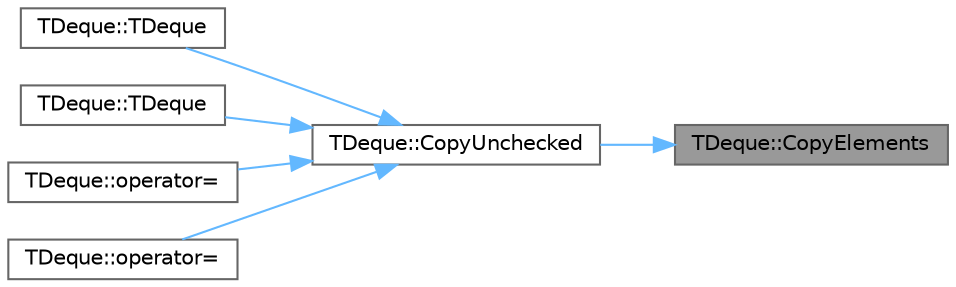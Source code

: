 digraph "TDeque::CopyElements"
{
 // INTERACTIVE_SVG=YES
 // LATEX_PDF_SIZE
  bgcolor="transparent";
  edge [fontname=Helvetica,fontsize=10,labelfontname=Helvetica,labelfontsize=10];
  node [fontname=Helvetica,fontsize=10,shape=box,height=0.2,width=0.4];
  rankdir="RL";
  Node1 [id="Node000001",label="TDeque::CopyElements",height=0.2,width=0.4,color="gray40", fillcolor="grey60", style="filled", fontcolor="black",tooltip=" "];
  Node1 -> Node2 [id="edge1_Node000001_Node000002",dir="back",color="steelblue1",style="solid",tooltip=" "];
  Node2 [id="Node000002",label="TDeque::CopyUnchecked",height=0.2,width=0.4,color="grey40", fillcolor="white", style="filled",URL="$dd/df8/classTDeque.html#a82bcbd0e06f1f69fa0e5d2dcf9670307",tooltip=" "];
  Node2 -> Node3 [id="edge2_Node000002_Node000003",dir="back",color="steelblue1",style="solid",tooltip=" "];
  Node3 [id="Node000003",label="TDeque::TDeque",height=0.2,width=0.4,color="grey40", fillcolor="white", style="filled",URL="$dd/df8/classTDeque.html#a9f3867ffaf4f49edb2b73441462882f3",tooltip=" "];
  Node2 -> Node4 [id="edge3_Node000002_Node000004",dir="back",color="steelblue1",style="solid",tooltip=" "];
  Node4 [id="Node000004",label="TDeque::TDeque",height=0.2,width=0.4,color="grey40", fillcolor="white", style="filled",URL="$dd/df8/classTDeque.html#a9c7d2fe173fb917be64f511eed8544b2",tooltip=" "];
  Node2 -> Node5 [id="edge4_Node000002_Node000005",dir="back",color="steelblue1",style="solid",tooltip=" "];
  Node5 [id="Node000005",label="TDeque::operator=",height=0.2,width=0.4,color="grey40", fillcolor="white", style="filled",URL="$dd/df8/classTDeque.html#a7d7199aba3f8faaf23c6f4e44a17843d",tooltip=" "];
  Node2 -> Node6 [id="edge5_Node000002_Node000006",dir="back",color="steelblue1",style="solid",tooltip=" "];
  Node6 [id="Node000006",label="TDeque::operator=",height=0.2,width=0.4,color="grey40", fillcolor="white", style="filled",URL="$dd/df8/classTDeque.html#a52776dce55496d069e46df99d05d0947",tooltip=" "];
}
